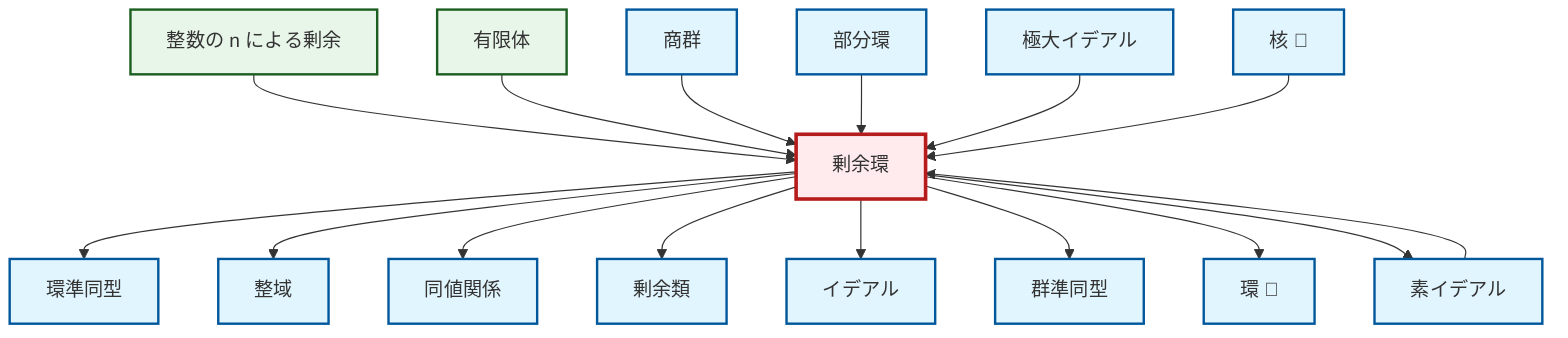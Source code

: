 graph TD
    classDef definition fill:#e1f5fe,stroke:#01579b,stroke-width:2px
    classDef theorem fill:#f3e5f5,stroke:#4a148c,stroke-width:2px
    classDef axiom fill:#fff3e0,stroke:#e65100,stroke-width:2px
    classDef example fill:#e8f5e9,stroke:#1b5e20,stroke-width:2px
    classDef current fill:#ffebee,stroke:#b71c1c,stroke-width:3px
    ex-quotient-integers-mod-n["整数の n による剰余"]:::example
    ex-finite-field["有限体"]:::example
    def-prime-ideal["素イデアル"]:::definition
    def-integral-domain["整域"]:::definition
    def-ring-homomorphism["環準同型"]:::definition
    def-coset["剰余類"]:::definition
    def-equivalence-relation["同値関係"]:::definition
    def-subring["部分環"]:::definition
    def-quotient-group["商群"]:::definition
    def-ideal["イデアル"]:::definition
    def-ring["環 📝"]:::definition
    def-quotient-ring["剰余環"]:::definition
    def-maximal-ideal["極大イデアル"]:::definition
    def-homomorphism["群準同型"]:::definition
    def-kernel["核 📝"]:::definition
    ex-quotient-integers-mod-n --> def-quotient-ring
    def-quotient-ring --> def-ring-homomorphism
    ex-finite-field --> def-quotient-ring
    def-quotient-ring --> def-integral-domain
    def-quotient-group --> def-quotient-ring
    def-quotient-ring --> def-equivalence-relation
    def-quotient-ring --> def-coset
    def-quotient-ring --> def-ideal
    def-quotient-ring --> def-homomorphism
    def-subring --> def-quotient-ring
    def-quotient-ring --> def-ring
    def-prime-ideal --> def-quotient-ring
    def-maximal-ideal --> def-quotient-ring
    def-kernel --> def-quotient-ring
    def-quotient-ring --> def-prime-ideal
    class def-quotient-ring current